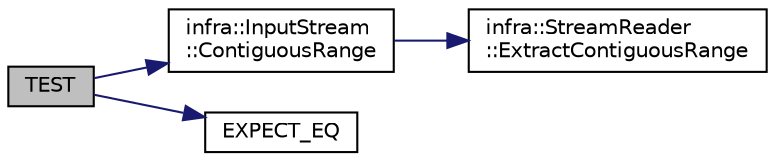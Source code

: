 digraph "TEST"
{
 // INTERACTIVE_SVG=YES
  edge [fontname="Helvetica",fontsize="10",labelfontname="Helvetica",labelfontsize="10"];
  node [fontname="Helvetica",fontsize="10",shape=record];
  rankdir="LR";
  Node5 [label="TEST",height=0.2,width=0.4,color="black", fillcolor="grey75", style="filled", fontcolor="black"];
  Node5 -> Node6 [color="midnightblue",fontsize="10",style="solid",fontname="Helvetica"];
  Node6 [label="infra::InputStream\l::ContiguousRange",height=0.2,width=0.4,color="black", fillcolor="white", style="filled",URL="$db/dda/classinfra_1_1_input_stream.html#aa253f0d673d3e4b6189993c7af8ff389"];
  Node6 -> Node7 [color="midnightblue",fontsize="10",style="solid",fontname="Helvetica"];
  Node7 [label="infra::StreamReader\l::ExtractContiguousRange",height=0.2,width=0.4,color="black", fillcolor="white", style="filled",URL="$d2/d90/classinfra_1_1_stream_reader.html#a7651d2a6bbbdcbbc5f71420b277aa956"];
  Node5 -> Node8 [color="midnightblue",fontsize="10",style="solid",fontname="Helvetica"];
  Node8 [label="EXPECT_EQ",height=0.2,width=0.4,color="black", fillcolor="white", style="filled",URL="$d6/def/_test_json_8cpp.html#a82745227e2f0a8edbb4ae630d88a8e86"];
}
